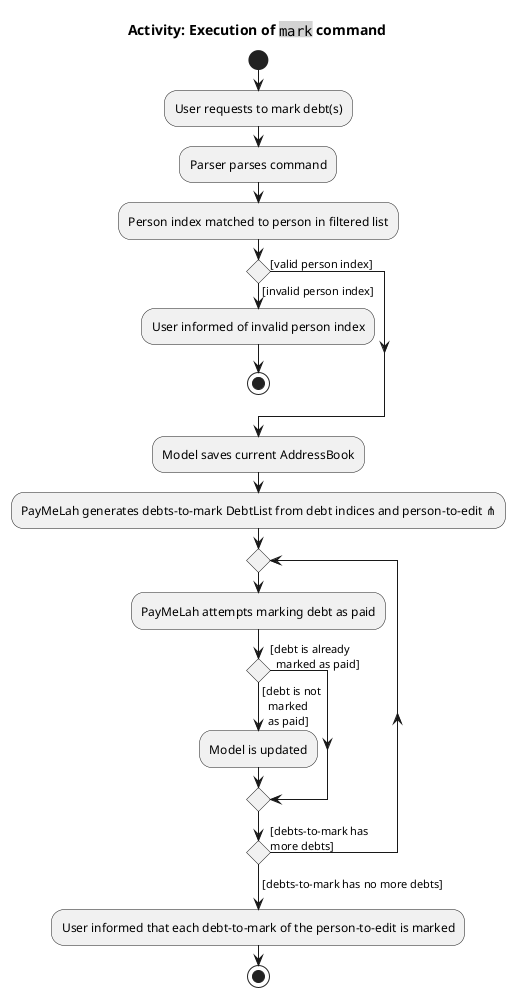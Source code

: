 @startuml
title: Activity: Execution of <plain><font:monospaced><back:lightgray>mark</back></font></plain> command
start
:User requests to mark debt(s);
:Parser parses command;

:Person index matched to person in filtered list;
if () then ([invalid person index])
:User informed of invalid person index;
stop
else ([valid person index])
endif

:Model saves current AddressBook;
:PayMeLah generates debts-to-mark DebtList from debt indices and person-to-edit ⋔;

repeat
  :PayMeLah attempts marking debt as paid;
  if () then ([debt is already
  marked as paid])
  else ([debt is not
  marked
  as paid]
  )
  :Model is updated;
  endif
repeat while () is ([debts-to-mark has
more debts])
->[debts-to-mark has no more debts];

:User informed that each debt-to-mark of the person-to-edit is marked;
stop
@enduml
